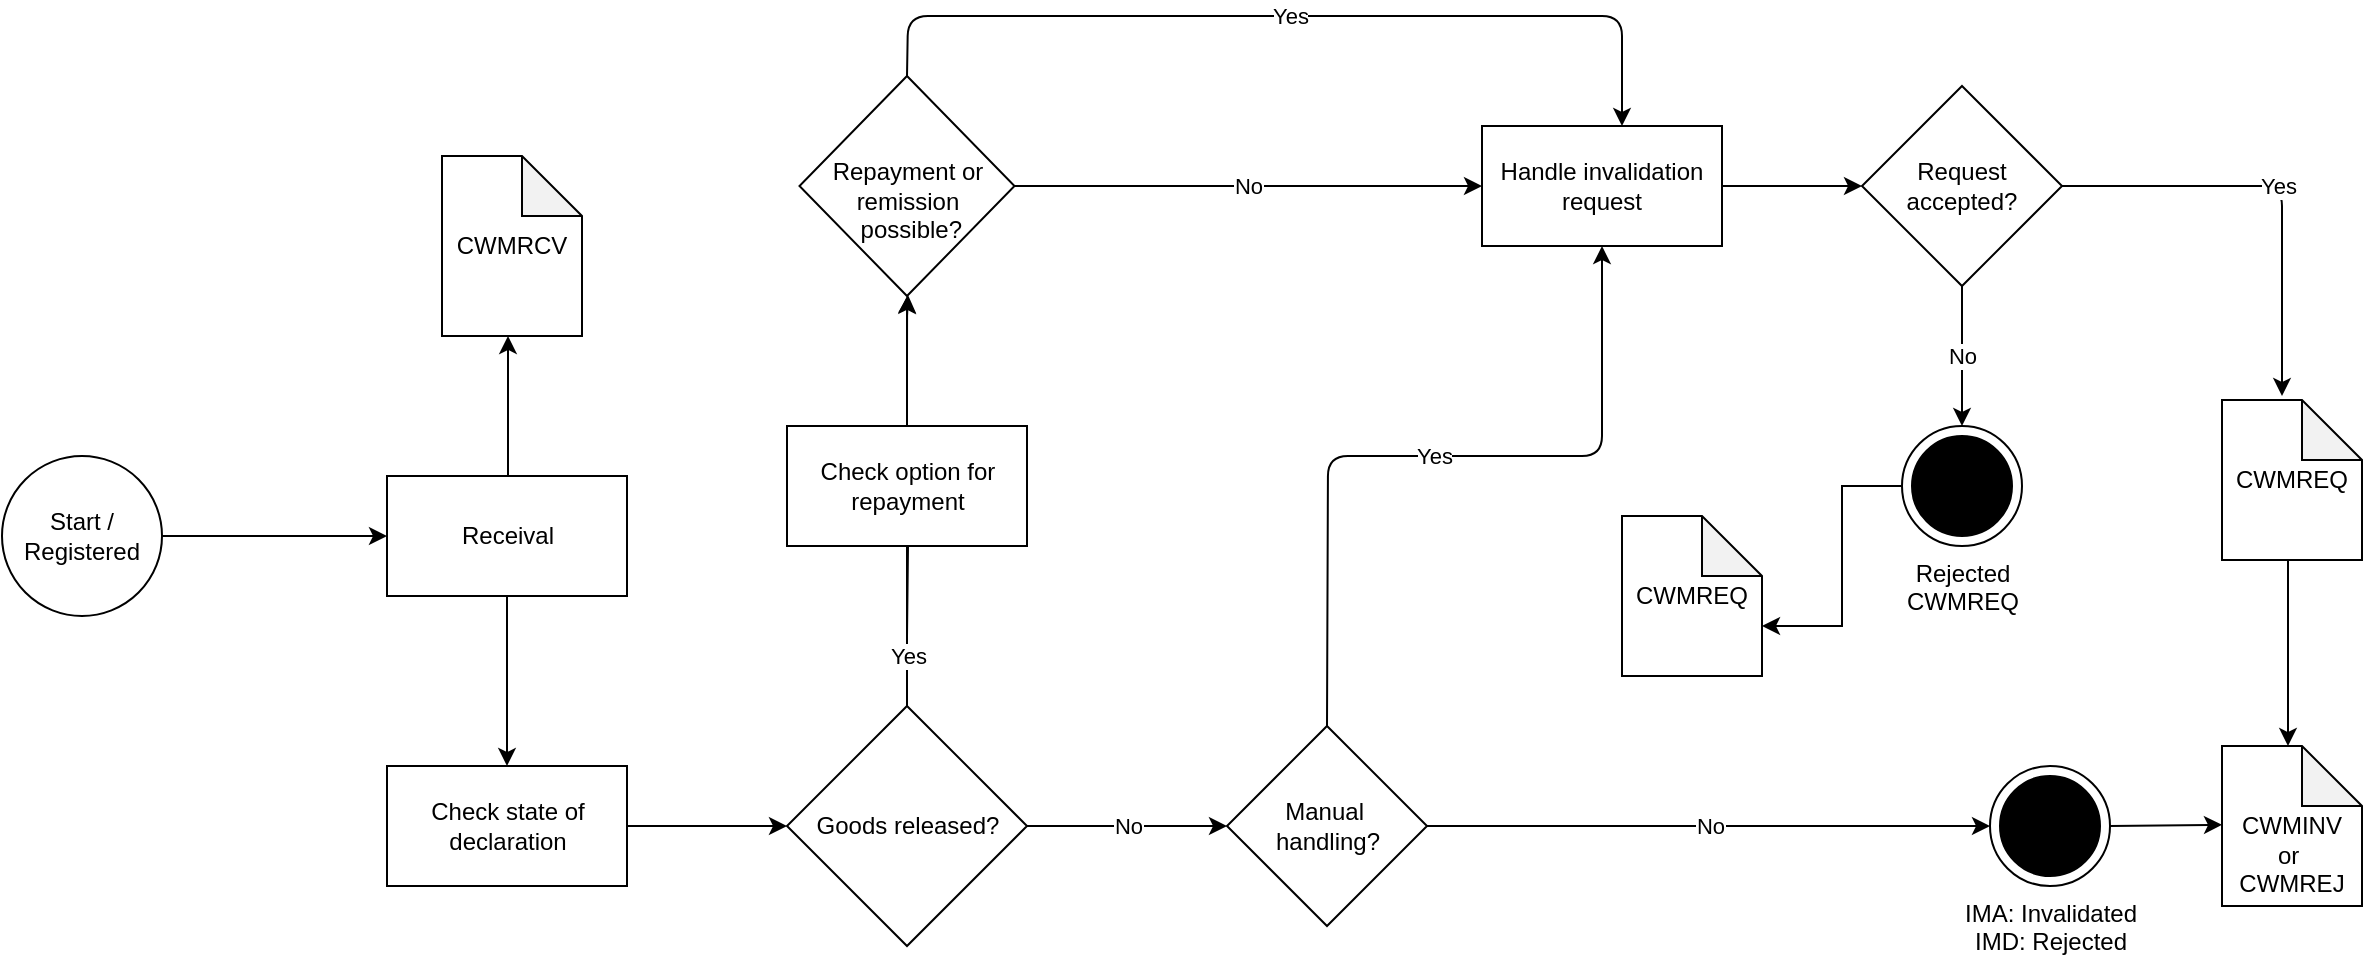 <mxfile version="14.6.11" type="device"><diagram id="sIYZSbofkNBmgqdrbXYK" name="Page-1"><mxGraphModel dx="2004" dy="487" grid="1" gridSize="10" guides="1" tooltips="1" connect="1" arrows="1" fold="1" page="1" pageScale="1" pageWidth="827" pageHeight="1169" math="0" shadow="0"><root><mxCell id="0"/><mxCell id="1" parent="0"/><mxCell id="Me-6yKMtuUNKy0CYxCIt-22" value="" style="edgeStyle=orthogonalEdgeStyle;rounded=0;orthogonalLoop=1;jettySize=auto;html=1;startArrow=none;" parent="1" source="sN11arq2FITH1w1Xl5Jg-2" target="Me-6yKMtuUNKy0CYxCIt-21" edge="1"><mxGeometry x="-0.818" relative="1" as="geometry"><mxPoint as="offset"/></mxGeometry></mxCell><mxCell id="Me-6yKMtuUNKy0CYxCIt-39" value="" style="edgeStyle=orthogonalEdgeStyle;rounded=0;orthogonalLoop=1;jettySize=auto;html=1;exitX=0.598;exitY=0.014;exitDx=0;exitDy=0;exitPerimeter=0;" parent="1" source="Me-6yKMtuUNKy0CYxCIt-63" target="Me-6yKMtuUNKy0CYxCIt-38" edge="1"><mxGeometry relative="1" as="geometry"><mxPoint x="-550.0" y="615" as="sourcePoint"/><Array as="points"><mxPoint x="-357" y="415"/><mxPoint x="-357" y="415"/></Array></mxGeometry></mxCell><mxCell id="Me-6yKMtuUNKy0CYxCIt-13" value="" style="edgeStyle=orthogonalEdgeStyle;rounded=0;orthogonalLoop=1;jettySize=auto;html=1;exitX=1;exitY=0.5;exitDx=0;exitDy=0;entryX=0;entryY=0.5;entryDx=0;entryDy=0;" parent="1" source="Me-6yKMtuUNKy0CYxCIt-62" target="Me-6yKMtuUNKy0CYxCIt-63" edge="1"><mxGeometry relative="1" as="geometry"><mxPoint x="-629.5" y="310" as="sourcePoint"/><mxPoint x="-410" y="535" as="targetPoint"/></mxGeometry></mxCell><mxCell id="Me-6yKMtuUNKy0CYxCIt-20" value="" style="edgeStyle=orthogonalEdgeStyle;rounded=0;orthogonalLoop=1;jettySize=auto;html=1;" parent="1" source="Me-6yKMtuUNKy0CYxCIt-7" target="Me-6yKMtuUNKy0CYxCIt-19" edge="1"><mxGeometry relative="1" as="geometry"/></mxCell><mxCell id="Me-6yKMtuUNKy0CYxCIt-7" value="Check state of declaration" style="whiteSpace=wrap;html=1;" parent="1" vertex="1"><mxGeometry x="-417.5" y="595" width="120" height="60" as="geometry"/></mxCell><mxCell id="Me-6yKMtuUNKy0CYxCIt-26" value="No" style="edgeStyle=orthogonalEdgeStyle;rounded=0;orthogonalLoop=1;jettySize=auto;html=1;entryX=0;entryY=0.5;entryDx=0;entryDy=0;" parent="1" source="Me-6yKMtuUNKy0CYxCIt-19" target="Me-6yKMtuUNKy0CYxCIt-44" edge="1"><mxGeometry relative="1" as="geometry"><mxPoint x="122.5" y="625" as="targetPoint"/></mxGeometry></mxCell><mxCell id="sN11arq2FITH1w1Xl5Jg-1" value="" style="edgeStyle=orthogonalEdgeStyle;rounded=0;orthogonalLoop=1;jettySize=auto;html=1;startArrow=none;" parent="1" source="sN11arq2FITH1w1Xl5Jg-2" target="Me-6yKMtuUNKy0CYxCIt-21" edge="1"><mxGeometry relative="1" as="geometry"><Array as="points"><mxPoint x="-157" y="370"/><mxPoint x="-157" y="370"/></Array></mxGeometry></mxCell><mxCell id="Me-6yKMtuUNKy0CYxCIt-19" value="Goods released?" style="rhombus;whiteSpace=wrap;html=1;" parent="1" vertex="1"><mxGeometry x="-217.5" y="565" width="120" height="120" as="geometry"/></mxCell><mxCell id="Me-6yKMtuUNKy0CYxCIt-21" value="&lt;br&gt;Repayment or remission&lt;br&gt;&amp;nbsp;possible?" style="rhombus;whiteSpace=wrap;html=1;" parent="1" vertex="1"><mxGeometry x="-211.25" y="250" width="107.5" height="110" as="geometry"/></mxCell><mxCell id="Me-6yKMtuUNKy0CYxCIt-38" value="CWMRCV" style="shape=note;whiteSpace=wrap;html=1;backgroundOutline=1;darkOpacity=0.05;" parent="1" vertex="1"><mxGeometry x="-390" y="290" width="70" height="90" as="geometry"/></mxCell><mxCell id="Me-6yKMtuUNKy0CYxCIt-44" value="Manual&amp;nbsp;&lt;br&gt;handling?" style="rhombus;whiteSpace=wrap;html=1;" parent="1" vertex="1"><mxGeometry x="2.5" y="575" width="100" height="100" as="geometry"/></mxCell><mxCell id="Me-6yKMtuUNKy0CYxCIt-62" value="Start /&lt;br&gt;Registered" style="ellipse;whiteSpace=wrap;html=1;" parent="1" vertex="1"><mxGeometry x="-610" y="440" width="80" height="80" as="geometry"/></mxCell><mxCell id="Me-6yKMtuUNKy0CYxCIt-66" value="" style="edgeStyle=orthogonalEdgeStyle;rounded=0;orthogonalLoop=1;jettySize=auto;html=1;" parent="1" source="Me-6yKMtuUNKy0CYxCIt-63" target="Me-6yKMtuUNKy0CYxCIt-7" edge="1"><mxGeometry relative="1" as="geometry"/></mxCell><mxCell id="Me-6yKMtuUNKy0CYxCIt-63" value="Receival" style="whiteSpace=wrap;html=1;" parent="1" vertex="1"><mxGeometry x="-417.5" y="450" width="120" height="60" as="geometry"/></mxCell><mxCell id="sN11arq2FITH1w1Xl5Jg-3" value="" style="edgeStyle=orthogonalEdgeStyle;rounded=0;orthogonalLoop=1;jettySize=auto;html=1;endArrow=none;" parent="1" source="Me-6yKMtuUNKy0CYxCIt-19" target="sN11arq2FITH1w1Xl5Jg-2" edge="1"><mxGeometry relative="1" as="geometry"><mxPoint x="-157.5" y="565" as="sourcePoint"/><mxPoint x="-157.5" y="290" as="targetPoint"/></mxGeometry></mxCell><mxCell id="sN11arq2FITH1w1Xl5Jg-2" value="Check option for repayment" style="whiteSpace=wrap;html=1;" parent="1" vertex="1"><mxGeometry x="-217.5" y="425" width="120" height="60" as="geometry"/></mxCell><mxCell id="sN11arq2FITH1w1Xl5Jg-8" value="Yes" style="edgeStyle=orthogonalEdgeStyle;rounded=0;orthogonalLoop=1;jettySize=auto;html=1;endArrow=none;" parent="1" source="Me-6yKMtuUNKy0CYxCIt-19" target="sN11arq2FITH1w1Xl5Jg-2" edge="1"><mxGeometry x="-0.364" relative="1" as="geometry"><mxPoint x="-157.5" y="565" as="sourcePoint"/><mxPoint x="-157.5" y="290" as="targetPoint"/><Array as="points"><mxPoint x="-157" y="530"/><mxPoint x="-157" y="530"/></Array><mxPoint as="offset"/></mxGeometry></mxCell><mxCell id="sN11arq2FITH1w1Xl5Jg-9" value="Handle invalidation request" style="whiteSpace=wrap;html=1;" parent="1" vertex="1"><mxGeometry x="130" y="275" width="120" height="60" as="geometry"/></mxCell><mxCell id="sN11arq2FITH1w1Xl5Jg-12" value="No" style="endArrow=classic;html=1;exitX=1;exitY=0.5;exitDx=0;exitDy=0;entryX=0;entryY=0.5;entryDx=0;entryDy=0;" parent="1" source="Me-6yKMtuUNKy0CYxCIt-21" target="sN11arq2FITH1w1Xl5Jg-9" edge="1"><mxGeometry width="50" height="50" relative="1" as="geometry"><mxPoint x="180" y="420" as="sourcePoint"/><mxPoint x="230" y="370" as="targetPoint"/></mxGeometry></mxCell><mxCell id="sN11arq2FITH1w1Xl5Jg-13" value="Yes" style="endArrow=classic;html=1;exitX=0.5;exitY=0;exitDx=0;exitDy=0;rounded=1;" parent="1" source="Me-6yKMtuUNKy0CYxCIt-21" edge="1"><mxGeometry width="50" height="50" relative="1" as="geometry"><mxPoint x="180" y="420" as="sourcePoint"/><mxPoint x="200" y="275" as="targetPoint"/><Array as="points"><mxPoint x="-157" y="220"/><mxPoint x="200" y="220"/></Array></mxGeometry></mxCell><mxCell id="sN11arq2FITH1w1Xl5Jg-20" value="Yes" style="endArrow=classic;html=1;entryX=0.5;entryY=1;entryDx=0;entryDy=0;exitX=0.5;exitY=0;exitDx=0;exitDy=0;rounded=1;" parent="1" source="Me-6yKMtuUNKy0CYxCIt-44" target="sN11arq2FITH1w1Xl5Jg-9" edge="1"><mxGeometry width="50" height="50" relative="1" as="geometry"><mxPoint x="180" y="420" as="sourcePoint"/><mxPoint x="230" y="370" as="targetPoint"/><Array as="points"><mxPoint x="53" y="440"/><mxPoint x="190" y="440"/></Array></mxGeometry></mxCell><mxCell id="sN11arq2FITH1w1Xl5Jg-27" value="Request accepted?" style="rhombus;whiteSpace=wrap;html=1;" parent="1" vertex="1"><mxGeometry x="320" y="255" width="100" height="100" as="geometry"/></mxCell><mxCell id="sN11arq2FITH1w1Xl5Jg-28" value="" style="endArrow=classic;html=1;exitX=1;exitY=0.5;exitDx=0;exitDy=0;entryX=0;entryY=0.5;entryDx=0;entryDy=0;" parent="1" source="sN11arq2FITH1w1Xl5Jg-9" target="sN11arq2FITH1w1Xl5Jg-27" edge="1"><mxGeometry width="50" height="50" relative="1" as="geometry"><mxPoint x="180" y="410" as="sourcePoint"/><mxPoint x="230" y="360" as="targetPoint"/></mxGeometry></mxCell><mxCell id="sN11arq2FITH1w1Xl5Jg-29" value="Rejected&lt;br&gt;CWMREQ" style="shape=mxgraph.sysml.actFinal;html=1;verticalLabelPosition=bottom;labelBackgroundColor=#ffffff;verticalAlign=top;" parent="1" vertex="1"><mxGeometry x="340" y="425" width="60" height="60" as="geometry"/></mxCell><mxCell id="sN11arq2FITH1w1Xl5Jg-30" value="No" style="endArrow=classic;html=1;exitX=0.5;exitY=1;exitDx=0;exitDy=0;entryX=0.5;entryY=0;entryDx=0;entryDy=0;entryPerimeter=0;" parent="1" source="sN11arq2FITH1w1Xl5Jg-27" target="sN11arq2FITH1w1Xl5Jg-29" edge="1"><mxGeometry width="50" height="50" relative="1" as="geometry"><mxPoint x="180" y="410" as="sourcePoint"/><mxPoint x="230" y="360" as="targetPoint"/></mxGeometry></mxCell><mxCell id="sN11arq2FITH1w1Xl5Jg-43" value="&lt;br&gt;&lt;br&gt;CWMINV&lt;br&gt;or&amp;nbsp;&lt;br&gt;CWMREJ" style="shape=note;whiteSpace=wrap;html=1;backgroundOutline=1;darkOpacity=0.05;" parent="1" vertex="1"><mxGeometry x="500" y="585" width="70" height="80" as="geometry"/></mxCell><mxCell id="sN11arq2FITH1w1Xl5Jg-46" value="Yes" style="endArrow=classic;html=1;exitX=1;exitY=0.5;exitDx=0;exitDy=0;rounded=1;" parent="1" source="sN11arq2FITH1w1Xl5Jg-27" edge="1"><mxGeometry width="50" height="50" relative="1" as="geometry"><mxPoint x="180" y="410" as="sourcePoint"/><mxPoint x="530" y="410" as="targetPoint"/><Array as="points"><mxPoint x="530" y="305"/></Array></mxGeometry></mxCell><mxCell id="sN11arq2FITH1w1Xl5Jg-49" value="CWMREQ" style="shape=note;whiteSpace=wrap;html=1;backgroundOutline=1;darkOpacity=0.05;" parent="1" vertex="1"><mxGeometry x="500" y="412" width="70" height="80" as="geometry"/></mxCell><mxCell id="sN11arq2FITH1w1Xl5Jg-50" value="" style="endArrow=classic;html=1;exitX=0.5;exitY=1;exitDx=0;exitDy=0;exitPerimeter=0;entryX=0.5;entryY=0;entryDx=0;entryDy=0;entryPerimeter=0;" parent="1" edge="1"><mxGeometry width="50" height="50" relative="1" as="geometry"><mxPoint x="533" y="492" as="sourcePoint"/><mxPoint x="533" y="585" as="targetPoint"/></mxGeometry></mxCell><mxCell id="1NeHveBVccxZ5zYBHluI-1" value="IMA: Invalidated&lt;br&gt;IMD: Rejected" style="shape=mxgraph.sysml.actFinal;html=1;verticalLabelPosition=bottom;labelBackgroundColor=#ffffff;verticalAlign=top;" parent="1" vertex="1"><mxGeometry x="384" y="595" width="60" height="60" as="geometry"/></mxCell><mxCell id="1NeHveBVccxZ5zYBHluI-3" value="No" style="endArrow=classic;html=1;exitX=1;exitY=0.5;exitDx=0;exitDy=0;entryX=0;entryY=0.5;entryDx=0;entryDy=0;entryPerimeter=0;" parent="1" source="Me-6yKMtuUNKy0CYxCIt-44" target="1NeHveBVccxZ5zYBHluI-1" edge="1"><mxGeometry width="50" height="50" relative="1" as="geometry"><mxPoint x="320" y="450" as="sourcePoint"/><mxPoint x="370" y="400" as="targetPoint"/></mxGeometry></mxCell><mxCell id="1NeHveBVccxZ5zYBHluI-5" value="" style="endArrow=classic;html=1;entryX=0;entryY=0.5;entryDx=0;entryDy=0;entryPerimeter=0;exitX=1;exitY=0.5;exitDx=0;exitDy=0;exitPerimeter=0;" parent="1" source="1NeHveBVccxZ5zYBHluI-1" edge="1"><mxGeometry width="50" height="50" relative="1" as="geometry"><mxPoint x="450" y="624" as="sourcePoint"/><mxPoint x="500" y="624.41" as="targetPoint"/></mxGeometry></mxCell><mxCell id="1NeHveBVccxZ5zYBHluI-8" value="CWMREQ" style="shape=note;whiteSpace=wrap;html=1;backgroundOutline=1;darkOpacity=0.05;" parent="1" vertex="1"><mxGeometry x="200" y="470" width="70" height="80" as="geometry"/></mxCell><mxCell id="1NeHveBVccxZ5zYBHluI-9" value="" style="endArrow=classic;html=1;exitX=0;exitY=0.5;exitDx=0;exitDy=0;exitPerimeter=0;entryX=0;entryY=0;entryDx=70;entryDy=55;entryPerimeter=0;rounded=0;" parent="1" source="sN11arq2FITH1w1Xl5Jg-29" target="1NeHveBVccxZ5zYBHluI-8" edge="1"><mxGeometry width="50" height="50" relative="1" as="geometry"><mxPoint x="20" y="500" as="sourcePoint"/><mxPoint x="70" y="450" as="targetPoint"/><Array as="points"><mxPoint x="310" y="455"/><mxPoint x="310" y="525"/></Array></mxGeometry></mxCell></root></mxGraphModel></diagram></mxfile>